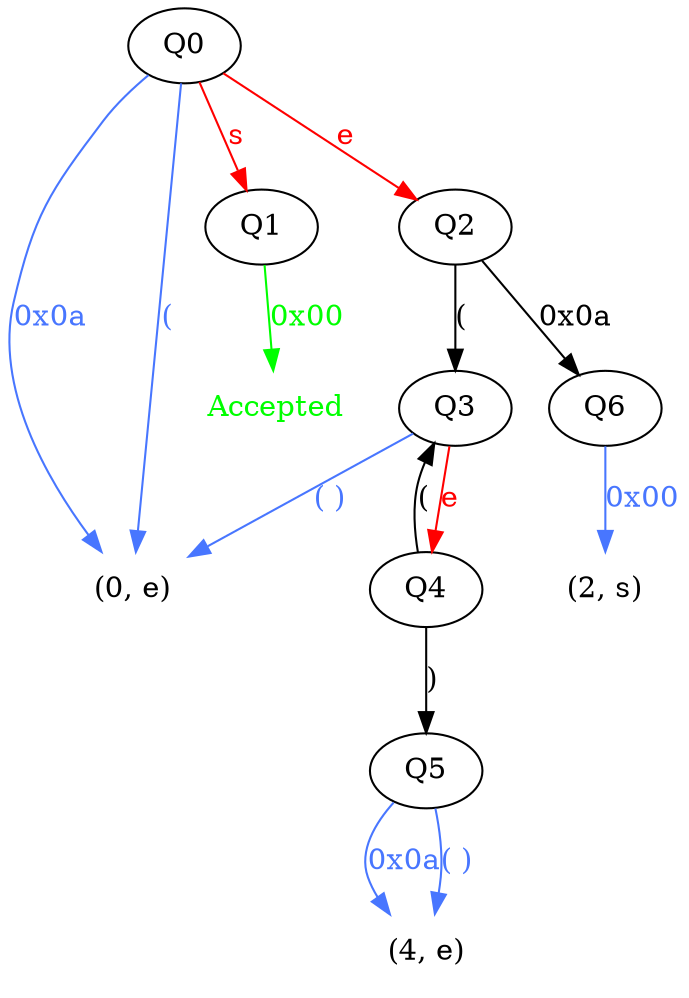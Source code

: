 digraph DOTaut {
 Accepted [shape=none, fontcolor=green];
   "(0, e)" [shape=none];
   Q0 -> "(0, e)" [ color=royalblue1, fontcolor=royalblue1, label = "0x0a"];
   "(0, e)" [shape=none];
   Q0 -> "(0, e)" [ color=royalblue1, fontcolor=royalblue1, label = "("];
   Q1 -> Accepted [ color=green, fontcolor=green, label = "0x00"];
   Q2 -> Q6 [ color=black,  fontcolor=black,label = "0x0a"];
   Q2 -> Q3 [ color=black,  fontcolor=black,label = "("];
   "(0, e)" [shape=none];
   Q3 -> "(0, e)" [ color=royalblue1, fontcolor=royalblue1, label = "( )"];
   Q4 -> Q3 [ color=black,  fontcolor=black,label = "("];
   Q4 -> Q5 [ color=black,  fontcolor=black,label = ")"];
   "(4, e)" [shape=none];
   Q5 -> "(4, e)" [ color=royalblue1, fontcolor=royalblue1, label = "0x0a"];
   "(4, e)" [shape=none];
   Q5 -> "(4, e)" [ color=royalblue1, fontcolor=royalblue1, label = "( )"];
   "(2, s)" [shape=none];
   Q6 -> "(2, s)" [ color=royalblue1, fontcolor=royalblue1, label = "0x00"];
   Q0 -> Q2 [ color=red, fontcolor=red, label = "e"];
   Q0 -> Q1 [ color=red, fontcolor=red, label = "s"];
   Q3 -> Q4 [ color=red, fontcolor=red, label = "e"];
}
